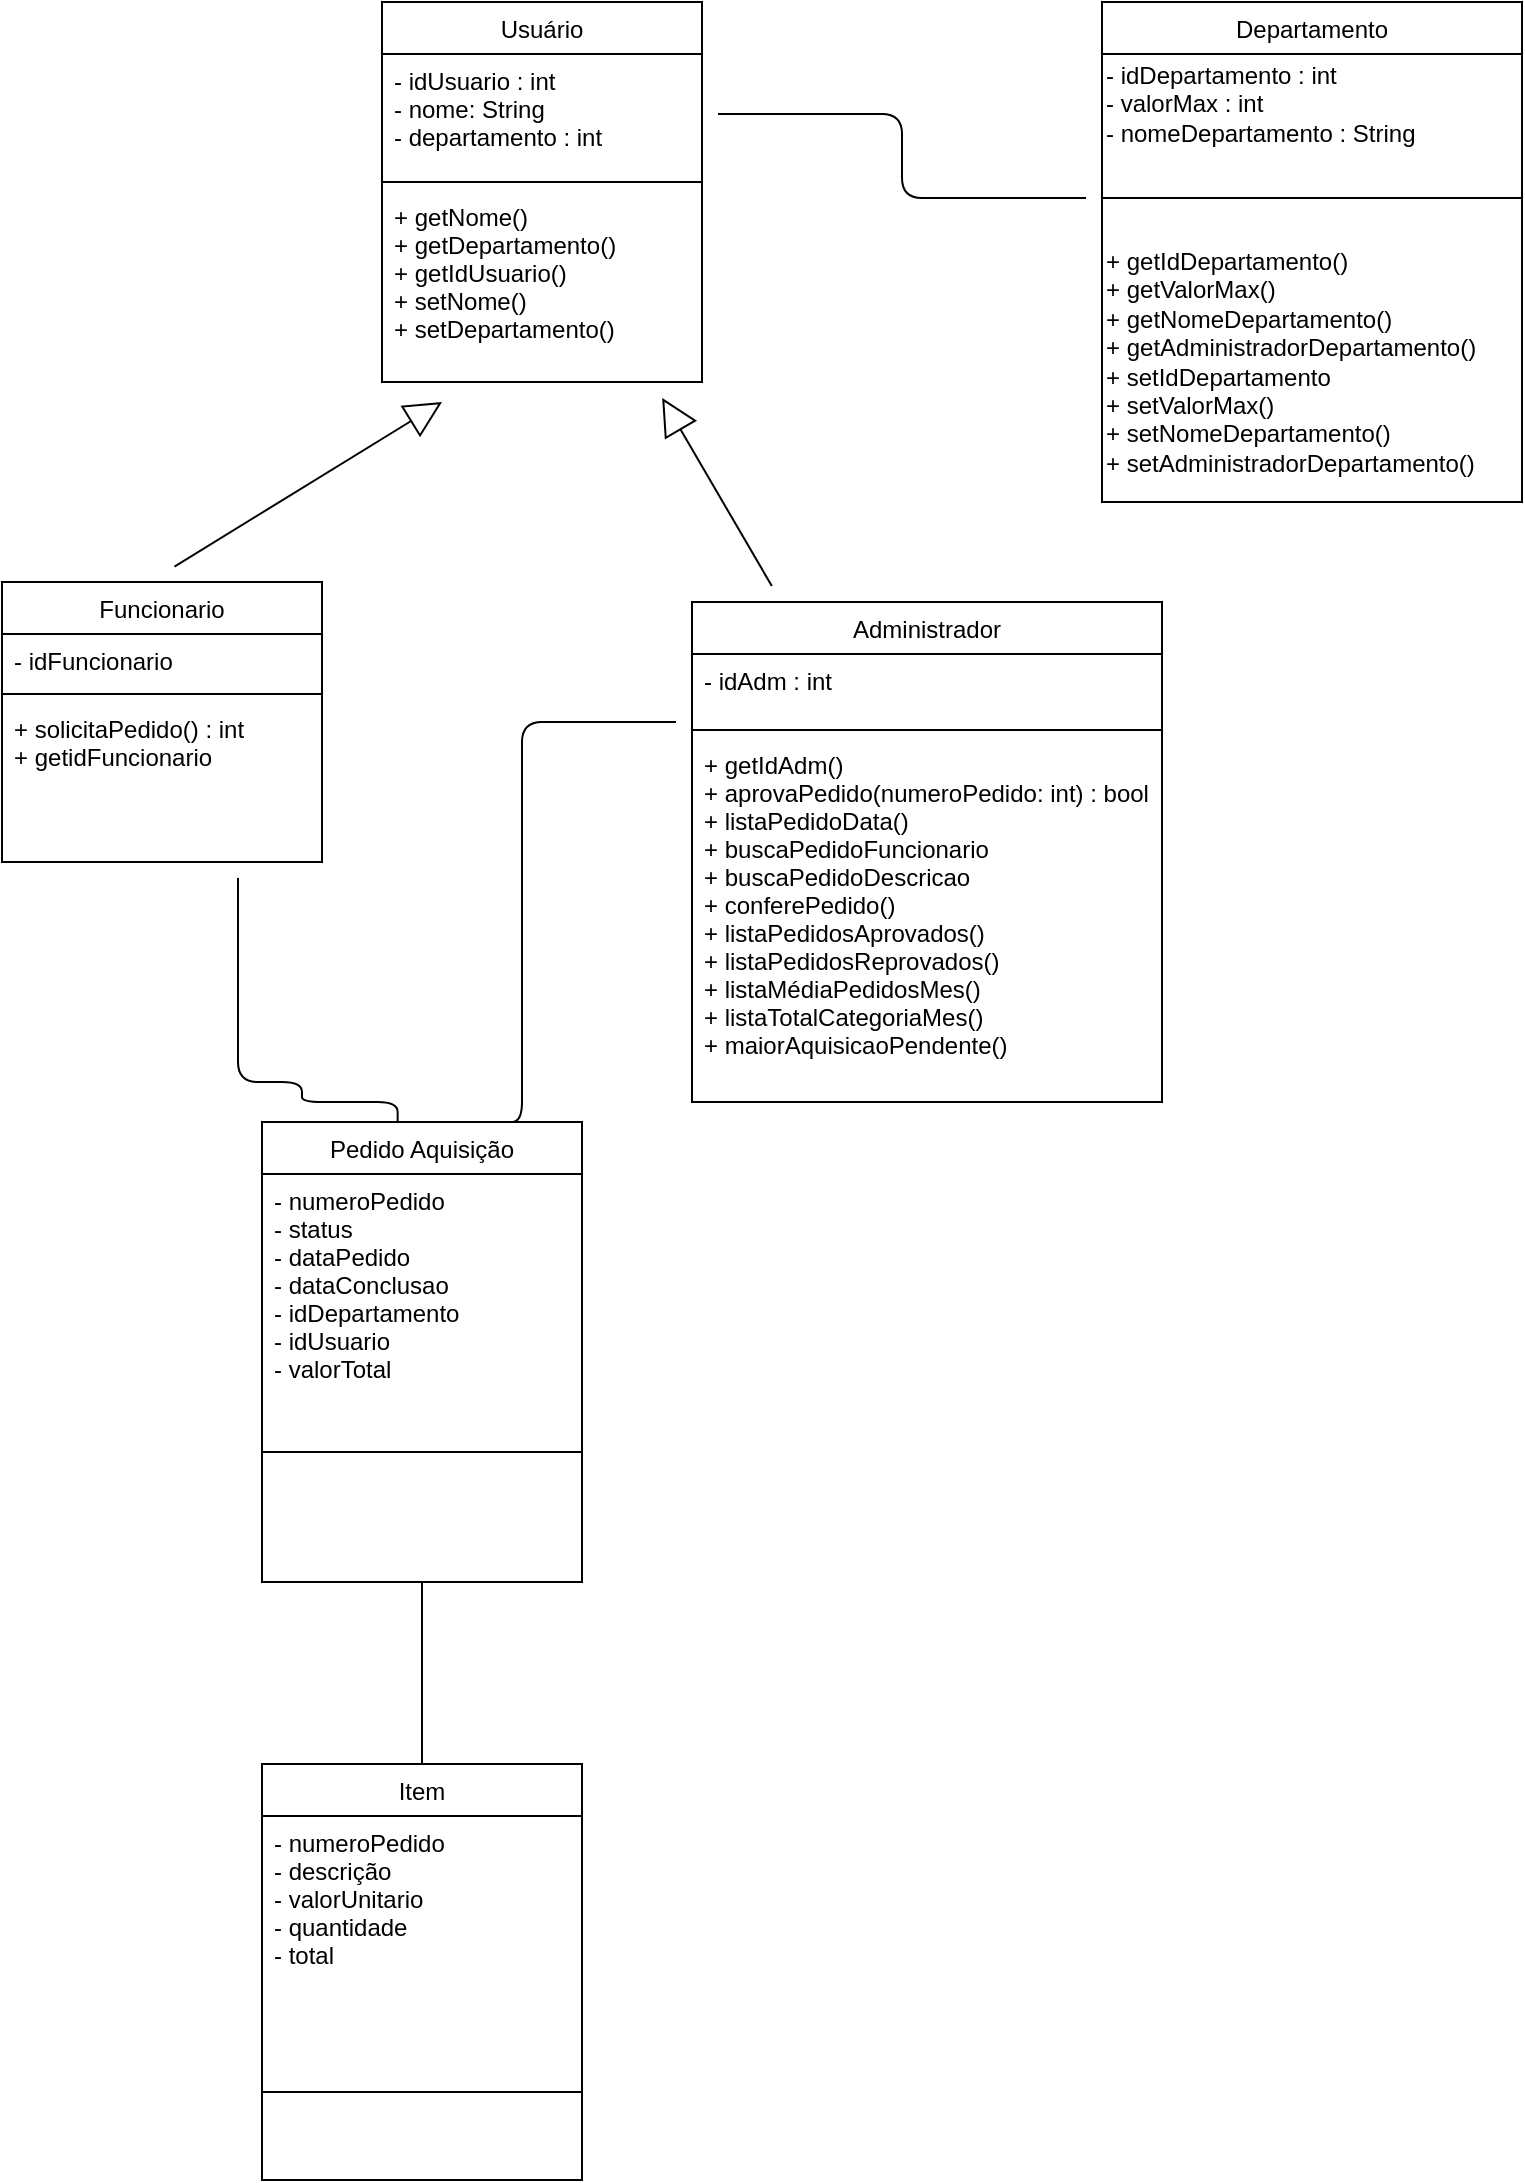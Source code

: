 <mxfile version="15.4.0" type="device"><diagram id="c2QJ_GnEPre0dOTVgK0s" name="Page-1"><mxGraphModel dx="1185" dy="588" grid="1" gridSize="10" guides="1" tooltips="1" connect="1" arrows="1" fold="1" page="1" pageScale="1" pageWidth="827" pageHeight="1169" math="0" shadow="0"><root><mxCell id="0"/><mxCell id="1" parent="0"/><mxCell id="lx9JS1ba2o3bD96LObBT-1" value="Usuário" style="swimlane;fontStyle=0;align=center;verticalAlign=top;childLayout=stackLayout;horizontal=1;startSize=26;horizontalStack=0;resizeParent=1;resizeLast=0;collapsible=1;marginBottom=0;rounded=0;shadow=0;strokeWidth=1;" vertex="1" parent="1"><mxGeometry x="480" y="550" width="160" height="190" as="geometry"><mxRectangle x="230" y="140" width="160" height="26" as="alternateBounds"/></mxGeometry></mxCell><mxCell id="lx9JS1ba2o3bD96LObBT-2" value="- idUsuario : int&#10;- nome: String&#10;- departamento : int" style="text;align=left;verticalAlign=top;spacingLeft=4;spacingRight=4;overflow=hidden;rotatable=0;points=[[0,0.5],[1,0.5]];portConstraint=eastwest;rounded=0;shadow=0;html=0;" vertex="1" parent="lx9JS1ba2o3bD96LObBT-1"><mxGeometry y="26" width="160" height="60" as="geometry"/></mxCell><mxCell id="lx9JS1ba2o3bD96LObBT-3" value="" style="line;html=1;strokeWidth=1;align=left;verticalAlign=middle;spacingTop=-1;spacingLeft=3;spacingRight=3;rotatable=0;labelPosition=right;points=[];portConstraint=eastwest;" vertex="1" parent="lx9JS1ba2o3bD96LObBT-1"><mxGeometry y="86" width="160" height="8" as="geometry"/></mxCell><mxCell id="lx9JS1ba2o3bD96LObBT-4" value="+ getNome()&#10;+ getDepartamento()&#10;+ getIdUsuario()&#10;+ setNome()&#10;+ setDepartamento()" style="text;align=left;verticalAlign=top;spacingLeft=4;spacingRight=4;overflow=hidden;rotatable=0;points=[[0,0.5],[1,0.5]];portConstraint=eastwest;" vertex="1" parent="lx9JS1ba2o3bD96LObBT-1"><mxGeometry y="94" width="160" height="96" as="geometry"/></mxCell><mxCell id="lx9JS1ba2o3bD96LObBT-5" value="Departamento" style="swimlane;fontStyle=0;align=center;verticalAlign=top;childLayout=stackLayout;horizontal=1;startSize=26;horizontalStack=0;resizeParent=1;resizeLast=0;collapsible=1;marginBottom=0;rounded=0;shadow=0;strokeWidth=1;" vertex="1" parent="1"><mxGeometry x="840" y="550" width="210" height="250" as="geometry"><mxRectangle x="130" y="380" width="160" height="26" as="alternateBounds"/></mxGeometry></mxCell><mxCell id="lx9JS1ba2o3bD96LObBT-6" value="- idDepartamento : int&lt;br&gt;- valorMax : int&lt;br&gt;- nomeDepartamento : String" style="text;html=1;align=left;verticalAlign=middle;resizable=0;points=[];autosize=1;strokeColor=none;fillColor=none;" vertex="1" parent="lx9JS1ba2o3bD96LObBT-5"><mxGeometry y="26" width="210" height="50" as="geometry"/></mxCell><mxCell id="lx9JS1ba2o3bD96LObBT-7" value="" style="line;html=1;strokeWidth=1;align=left;verticalAlign=middle;spacingTop=-1;spacingLeft=3;spacingRight=3;rotatable=0;labelPosition=right;points=[];portConstraint=eastwest;" vertex="1" parent="lx9JS1ba2o3bD96LObBT-5"><mxGeometry y="76" width="210" height="44" as="geometry"/></mxCell><mxCell id="lx9JS1ba2o3bD96LObBT-8" value="&lt;div&gt;&lt;span&gt;+ getIdDepartamento()&lt;/span&gt;&lt;/div&gt;&lt;div&gt;&lt;span&gt;+ getValorMax()&lt;/span&gt;&lt;/div&gt;&lt;div&gt;&lt;span&gt;+ getNomeDepartamento()&lt;/span&gt;&lt;/div&gt;&lt;div&gt;&lt;div&gt;+ getAdministradorDepartamento()&lt;/div&gt;&lt;/div&gt;&lt;div&gt;&lt;span&gt;+ setIdDepartamento&lt;/span&gt;&lt;br&gt;&lt;/div&gt;&lt;div&gt;&lt;span&gt;+ setValorMax()&lt;/span&gt;&lt;/div&gt;&lt;div&gt;&lt;span&gt;+ setNomeDepartamento()&lt;/span&gt;&lt;/div&gt;&lt;div&gt;&lt;span&gt;+ setAdministradorDepartamento()&lt;/span&gt;&lt;br&gt;&lt;/div&gt;" style="text;html=1;align=left;verticalAlign=middle;resizable=0;points=[];autosize=1;strokeColor=none;fillColor=none;labelPosition=center;verticalLabelPosition=middle;" vertex="1" parent="lx9JS1ba2o3bD96LObBT-5"><mxGeometry y="120" width="210" height="120" as="geometry"/></mxCell><mxCell id="lx9JS1ba2o3bD96LObBT-9" value="Funcionario" style="swimlane;fontStyle=0;align=center;verticalAlign=top;childLayout=stackLayout;horizontal=1;startSize=26;horizontalStack=0;resizeParent=1;resizeLast=0;collapsible=1;marginBottom=0;rounded=0;shadow=0;strokeWidth=1;" vertex="1" parent="1"><mxGeometry x="290" y="840" width="160" height="140" as="geometry"><mxRectangle x="340" y="380" width="170" height="26" as="alternateBounds"/></mxGeometry></mxCell><mxCell id="lx9JS1ba2o3bD96LObBT-10" value="- idFuncionario" style="text;align=left;verticalAlign=top;spacingLeft=4;spacingRight=4;overflow=hidden;rotatable=0;points=[[0,0.5],[1,0.5]];portConstraint=eastwest;" vertex="1" parent="lx9JS1ba2o3bD96LObBT-9"><mxGeometry y="26" width="160" height="26" as="geometry"/></mxCell><mxCell id="lx9JS1ba2o3bD96LObBT-11" value="" style="line;html=1;strokeWidth=1;align=left;verticalAlign=middle;spacingTop=-1;spacingLeft=3;spacingRight=3;rotatable=0;labelPosition=right;points=[];portConstraint=eastwest;" vertex="1" parent="lx9JS1ba2o3bD96LObBT-9"><mxGeometry y="52" width="160" height="8" as="geometry"/></mxCell><mxCell id="lx9JS1ba2o3bD96LObBT-12" value="+ solicitaPedido() : int &#10;+ getidFuncionario" style="text;align=left;verticalAlign=top;spacingLeft=4;spacingRight=4;overflow=hidden;rotatable=0;points=[[0,0.5],[1,0.5]];portConstraint=eastwest;" vertex="1" parent="lx9JS1ba2o3bD96LObBT-9"><mxGeometry y="60" width="160" height="40" as="geometry"/></mxCell><mxCell id="lx9JS1ba2o3bD96LObBT-13" value="Administrador" style="swimlane;fontStyle=0;align=center;verticalAlign=top;childLayout=stackLayout;horizontal=1;startSize=26;horizontalStack=0;resizeParent=1;resizeLast=0;collapsible=1;marginBottom=0;rounded=0;shadow=0;strokeWidth=1;" vertex="1" parent="1"><mxGeometry x="635" y="850" width="235" height="250" as="geometry"><mxRectangle x="550" y="140" width="160" height="26" as="alternateBounds"/></mxGeometry></mxCell><mxCell id="lx9JS1ba2o3bD96LObBT-14" value="- idAdm : int" style="text;align=left;verticalAlign=top;spacingLeft=4;spacingRight=4;overflow=hidden;rotatable=0;points=[[0,0.5],[1,0.5]];portConstraint=eastwest;rounded=0;shadow=0;html=0;" vertex="1" parent="lx9JS1ba2o3bD96LObBT-13"><mxGeometry y="26" width="235" height="34" as="geometry"/></mxCell><mxCell id="lx9JS1ba2o3bD96LObBT-15" value="" style="line;html=1;strokeWidth=1;align=left;verticalAlign=middle;spacingTop=-1;spacingLeft=3;spacingRight=3;rotatable=0;labelPosition=right;points=[];portConstraint=eastwest;" vertex="1" parent="lx9JS1ba2o3bD96LObBT-13"><mxGeometry y="60" width="235" height="8" as="geometry"/></mxCell><mxCell id="lx9JS1ba2o3bD96LObBT-16" value="+ getIdAdm()&#10;+ aprovaPedido(numeroPedido: int) : bool&#10;+ listaPedidoData()&#10;+ buscaPedidoFuncionario&#10;+ buscaPedidoDescricao&#10;+ conferePedido()&#10;+ listaPedidosAprovados() &#10;+ listaPedidosReprovados()&#10;+ listaMédiaPedidosMes() &#10;+ listaTotalCategoriaMes() &#10;+ maiorAquisicaoPendente() &#10;" style="text;align=left;verticalAlign=top;spacingLeft=4;spacingRight=4;overflow=hidden;rotatable=0;points=[[0,0.5],[1,0.5]];portConstraint=eastwest;" vertex="1" parent="lx9JS1ba2o3bD96LObBT-13"><mxGeometry y="68" width="235" height="172" as="geometry"/></mxCell><mxCell id="lx9JS1ba2o3bD96LObBT-17" value="Pedido Aquisição" style="swimlane;fontStyle=0;align=center;verticalAlign=top;childLayout=stackLayout;horizontal=1;startSize=26;horizontalStack=0;resizeParent=1;resizeLast=0;collapsible=1;marginBottom=0;rounded=0;shadow=0;strokeWidth=1;" vertex="1" parent="1"><mxGeometry x="420" y="1110" width="160" height="230" as="geometry"><mxRectangle x="340" y="380" width="170" height="26" as="alternateBounds"/></mxGeometry></mxCell><mxCell id="lx9JS1ba2o3bD96LObBT-18" value="- numeroPedido&#10;- status&#10;- dataPedido&#10;- dataConclusao&#10;- idDepartamento&#10;- idUsuario&#10;- valorTotal&#10;" style="text;align=left;verticalAlign=top;spacingLeft=4;spacingRight=4;overflow=hidden;rotatable=0;points=[[0,0.5],[1,0.5]];portConstraint=eastwest;" vertex="1" parent="lx9JS1ba2o3bD96LObBT-17"><mxGeometry y="26" width="160" height="114" as="geometry"/></mxCell><mxCell id="lx9JS1ba2o3bD96LObBT-19" value="" style="line;html=1;strokeWidth=1;align=left;verticalAlign=middle;spacingTop=-1;spacingLeft=3;spacingRight=3;rotatable=0;labelPosition=right;points=[];portConstraint=eastwest;" vertex="1" parent="lx9JS1ba2o3bD96LObBT-17"><mxGeometry y="140" width="160" height="50" as="geometry"/></mxCell><mxCell id="lx9JS1ba2o3bD96LObBT-20" value="Item&#10;" style="swimlane;fontStyle=0;align=center;verticalAlign=top;childLayout=stackLayout;horizontal=1;startSize=26;horizontalStack=0;resizeParent=1;resizeLast=0;collapsible=1;marginBottom=0;rounded=0;shadow=0;strokeWidth=1;" vertex="1" parent="1"><mxGeometry x="420" y="1431" width="160" height="208" as="geometry"><mxRectangle x="340" y="380" width="170" height="26" as="alternateBounds"/></mxGeometry></mxCell><mxCell id="lx9JS1ba2o3bD96LObBT-21" value="- numeroPedido&#10;- descrição&#10;- valorUnitario&#10;- quantidade&#10;- total" style="text;align=left;verticalAlign=top;spacingLeft=4;spacingRight=4;overflow=hidden;rotatable=0;points=[[0,0.5],[1,0.5]];portConstraint=eastwest;" vertex="1" parent="lx9JS1ba2o3bD96LObBT-20"><mxGeometry y="26" width="160" height="94" as="geometry"/></mxCell><mxCell id="lx9JS1ba2o3bD96LObBT-22" value="" style="line;html=1;strokeWidth=1;align=left;verticalAlign=middle;spacingTop=-1;spacingLeft=3;spacingRight=3;rotatable=0;labelPosition=right;points=[];portConstraint=eastwest;" vertex="1" parent="lx9JS1ba2o3bD96LObBT-20"><mxGeometry y="120" width="160" height="88" as="geometry"/></mxCell><mxCell id="lx9JS1ba2o3bD96LObBT-23" value="" style="endArrow=block;endSize=16;endFill=0;html=1;sourcePerimeterSpacing=8;targetPerimeterSpacing=8;" edge="1" parent="1" source="lx9JS1ba2o3bD96LObBT-13" target="lx9JS1ba2o3bD96LObBT-1"><mxGeometry width="160" relative="1" as="geometry"><mxPoint x="520" y="770" as="sourcePoint"/><mxPoint x="480" y="760" as="targetPoint"/></mxGeometry></mxCell><mxCell id="lx9JS1ba2o3bD96LObBT-24" value="" style="endArrow=block;endSize=16;endFill=0;html=1;sourcePerimeterSpacing=8;targetPerimeterSpacing=8;exitX=0.539;exitY=-0.055;exitDx=0;exitDy=0;exitPerimeter=0;" edge="1" parent="1" source="lx9JS1ba2o3bD96LObBT-9"><mxGeometry width="160" relative="1" as="geometry"><mxPoint x="801.76" y="659.872" as="sourcePoint"/><mxPoint x="510" y="750" as="targetPoint"/></mxGeometry></mxCell><mxCell id="lx9JS1ba2o3bD96LObBT-25" value="" style="endArrow=none;html=1;edgeStyle=orthogonalEdgeStyle;startSize=14;endSize=14;sourcePerimeterSpacing=8;targetPerimeterSpacing=8;" edge="1" parent="1" source="lx9JS1ba2o3bD96LObBT-2" target="lx9JS1ba2o3bD96LObBT-7"><mxGeometry relative="1" as="geometry"><mxPoint x="610" y="890" as="sourcePoint"/><mxPoint x="930" y="650" as="targetPoint"/><Array as="points"/></mxGeometry></mxCell><mxCell id="lx9JS1ba2o3bD96LObBT-26" value="" style="endArrow=none;html=1;edgeStyle=orthogonalEdgeStyle;startSize=14;endSize=14;sourcePerimeterSpacing=8;targetPerimeterSpacing=8;entryX=0.75;entryY=0;entryDx=0;entryDy=0;" edge="1" parent="1" source="lx9JS1ba2o3bD96LObBT-14" target="lx9JS1ba2o3bD96LObBT-17"><mxGeometry relative="1" as="geometry"><mxPoint x="700" y="880" as="sourcePoint"/><mxPoint x="500" y="1113" as="targetPoint"/><Array as="points"><mxPoint x="550" y="910"/><mxPoint x="550" y="1110"/></Array></mxGeometry></mxCell><mxCell id="lx9JS1ba2o3bD96LObBT-27" value="" style="endArrow=none;html=1;edgeStyle=orthogonalEdgeStyle;startSize=14;endSize=14;sourcePerimeterSpacing=8;targetPerimeterSpacing=8;entryX=0.424;entryY=-0.001;entryDx=0;entryDy=0;entryPerimeter=0;" edge="1" parent="1" source="lx9JS1ba2o3bD96LObBT-9" target="lx9JS1ba2o3bD96LObBT-17"><mxGeometry relative="1" as="geometry"><mxPoint x="637" y="913" as="sourcePoint"/><mxPoint x="510" y="1123" as="targetPoint"/><Array as="points"><mxPoint x="408" y="1090"/><mxPoint x="440" y="1090"/><mxPoint x="440" y="1100"/><mxPoint x="488" y="1100"/></Array></mxGeometry></mxCell><mxCell id="lx9JS1ba2o3bD96LObBT-28" value="" style="endArrow=none;html=1;startSize=14;endSize=14;sourcePerimeterSpacing=8;targetPerimeterSpacing=8;exitX=0.5;exitY=0;exitDx=0;exitDy=0;entryX=0.5;entryY=1;entryDx=0;entryDy=0;" edge="1" parent="1" source="lx9JS1ba2o3bD96LObBT-20" target="lx9JS1ba2o3bD96LObBT-17"><mxGeometry width="50" height="50" relative="1" as="geometry"><mxPoint x="480" y="1310" as="sourcePoint"/><mxPoint x="530" y="1260" as="targetPoint"/></mxGeometry></mxCell></root></mxGraphModel></diagram></mxfile>